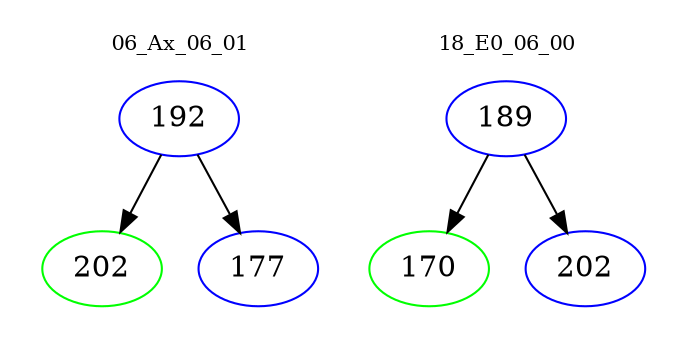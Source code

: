 digraph{
subgraph cluster_0 {
color = white
label = "06_Ax_06_01";
fontsize=10;
T0_192 [label="192", color="blue"]
T0_192 -> T0_202 [color="black"]
T0_202 [label="202", color="green"]
T0_192 -> T0_177 [color="black"]
T0_177 [label="177", color="blue"]
}
subgraph cluster_1 {
color = white
label = "18_E0_06_00";
fontsize=10;
T1_189 [label="189", color="blue"]
T1_189 -> T1_170 [color="black"]
T1_170 [label="170", color="green"]
T1_189 -> T1_202 [color="black"]
T1_202 [label="202", color="blue"]
}
}
